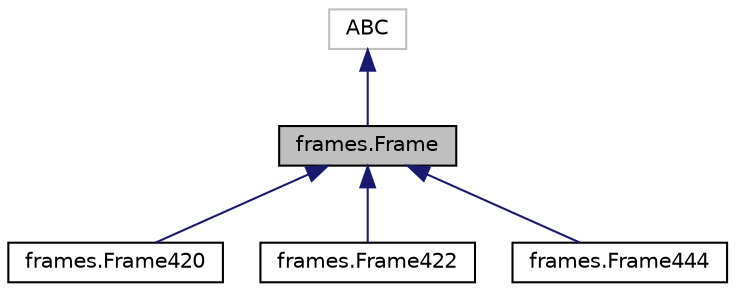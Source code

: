digraph "frames.Frame"
{
  edge [fontname="Helvetica",fontsize="10",labelfontname="Helvetica",labelfontsize="10"];
  node [fontname="Helvetica",fontsize="10",shape=record];
  Node0 [label="frames.Frame",height=0.2,width=0.4,color="black", fillcolor="grey75", style="filled", fontcolor="black"];
  Node1 -> Node0 [dir="back",color="midnightblue",fontsize="10",style="solid",fontname="Helvetica"];
  Node1 [label="ABC",height=0.2,width=0.4,color="grey75", fillcolor="white", style="filled"];
  Node0 -> Node2 [dir="back",color="midnightblue",fontsize="10",style="solid",fontname="Helvetica"];
  Node2 [label="frames.Frame420",height=0.2,width=0.4,color="black", fillcolor="white", style="filled",URL="$classframes_1_1Frame420.html"];
  Node0 -> Node3 [dir="back",color="midnightblue",fontsize="10",style="solid",fontname="Helvetica"];
  Node3 [label="frames.Frame422",height=0.2,width=0.4,color="black", fillcolor="white", style="filled",URL="$classframes_1_1Frame422.html"];
  Node0 -> Node4 [dir="back",color="midnightblue",fontsize="10",style="solid",fontname="Helvetica"];
  Node4 [label="frames.Frame444",height=0.2,width=0.4,color="black", fillcolor="white", style="filled",URL="$classframes_1_1Frame444.html"];
}
